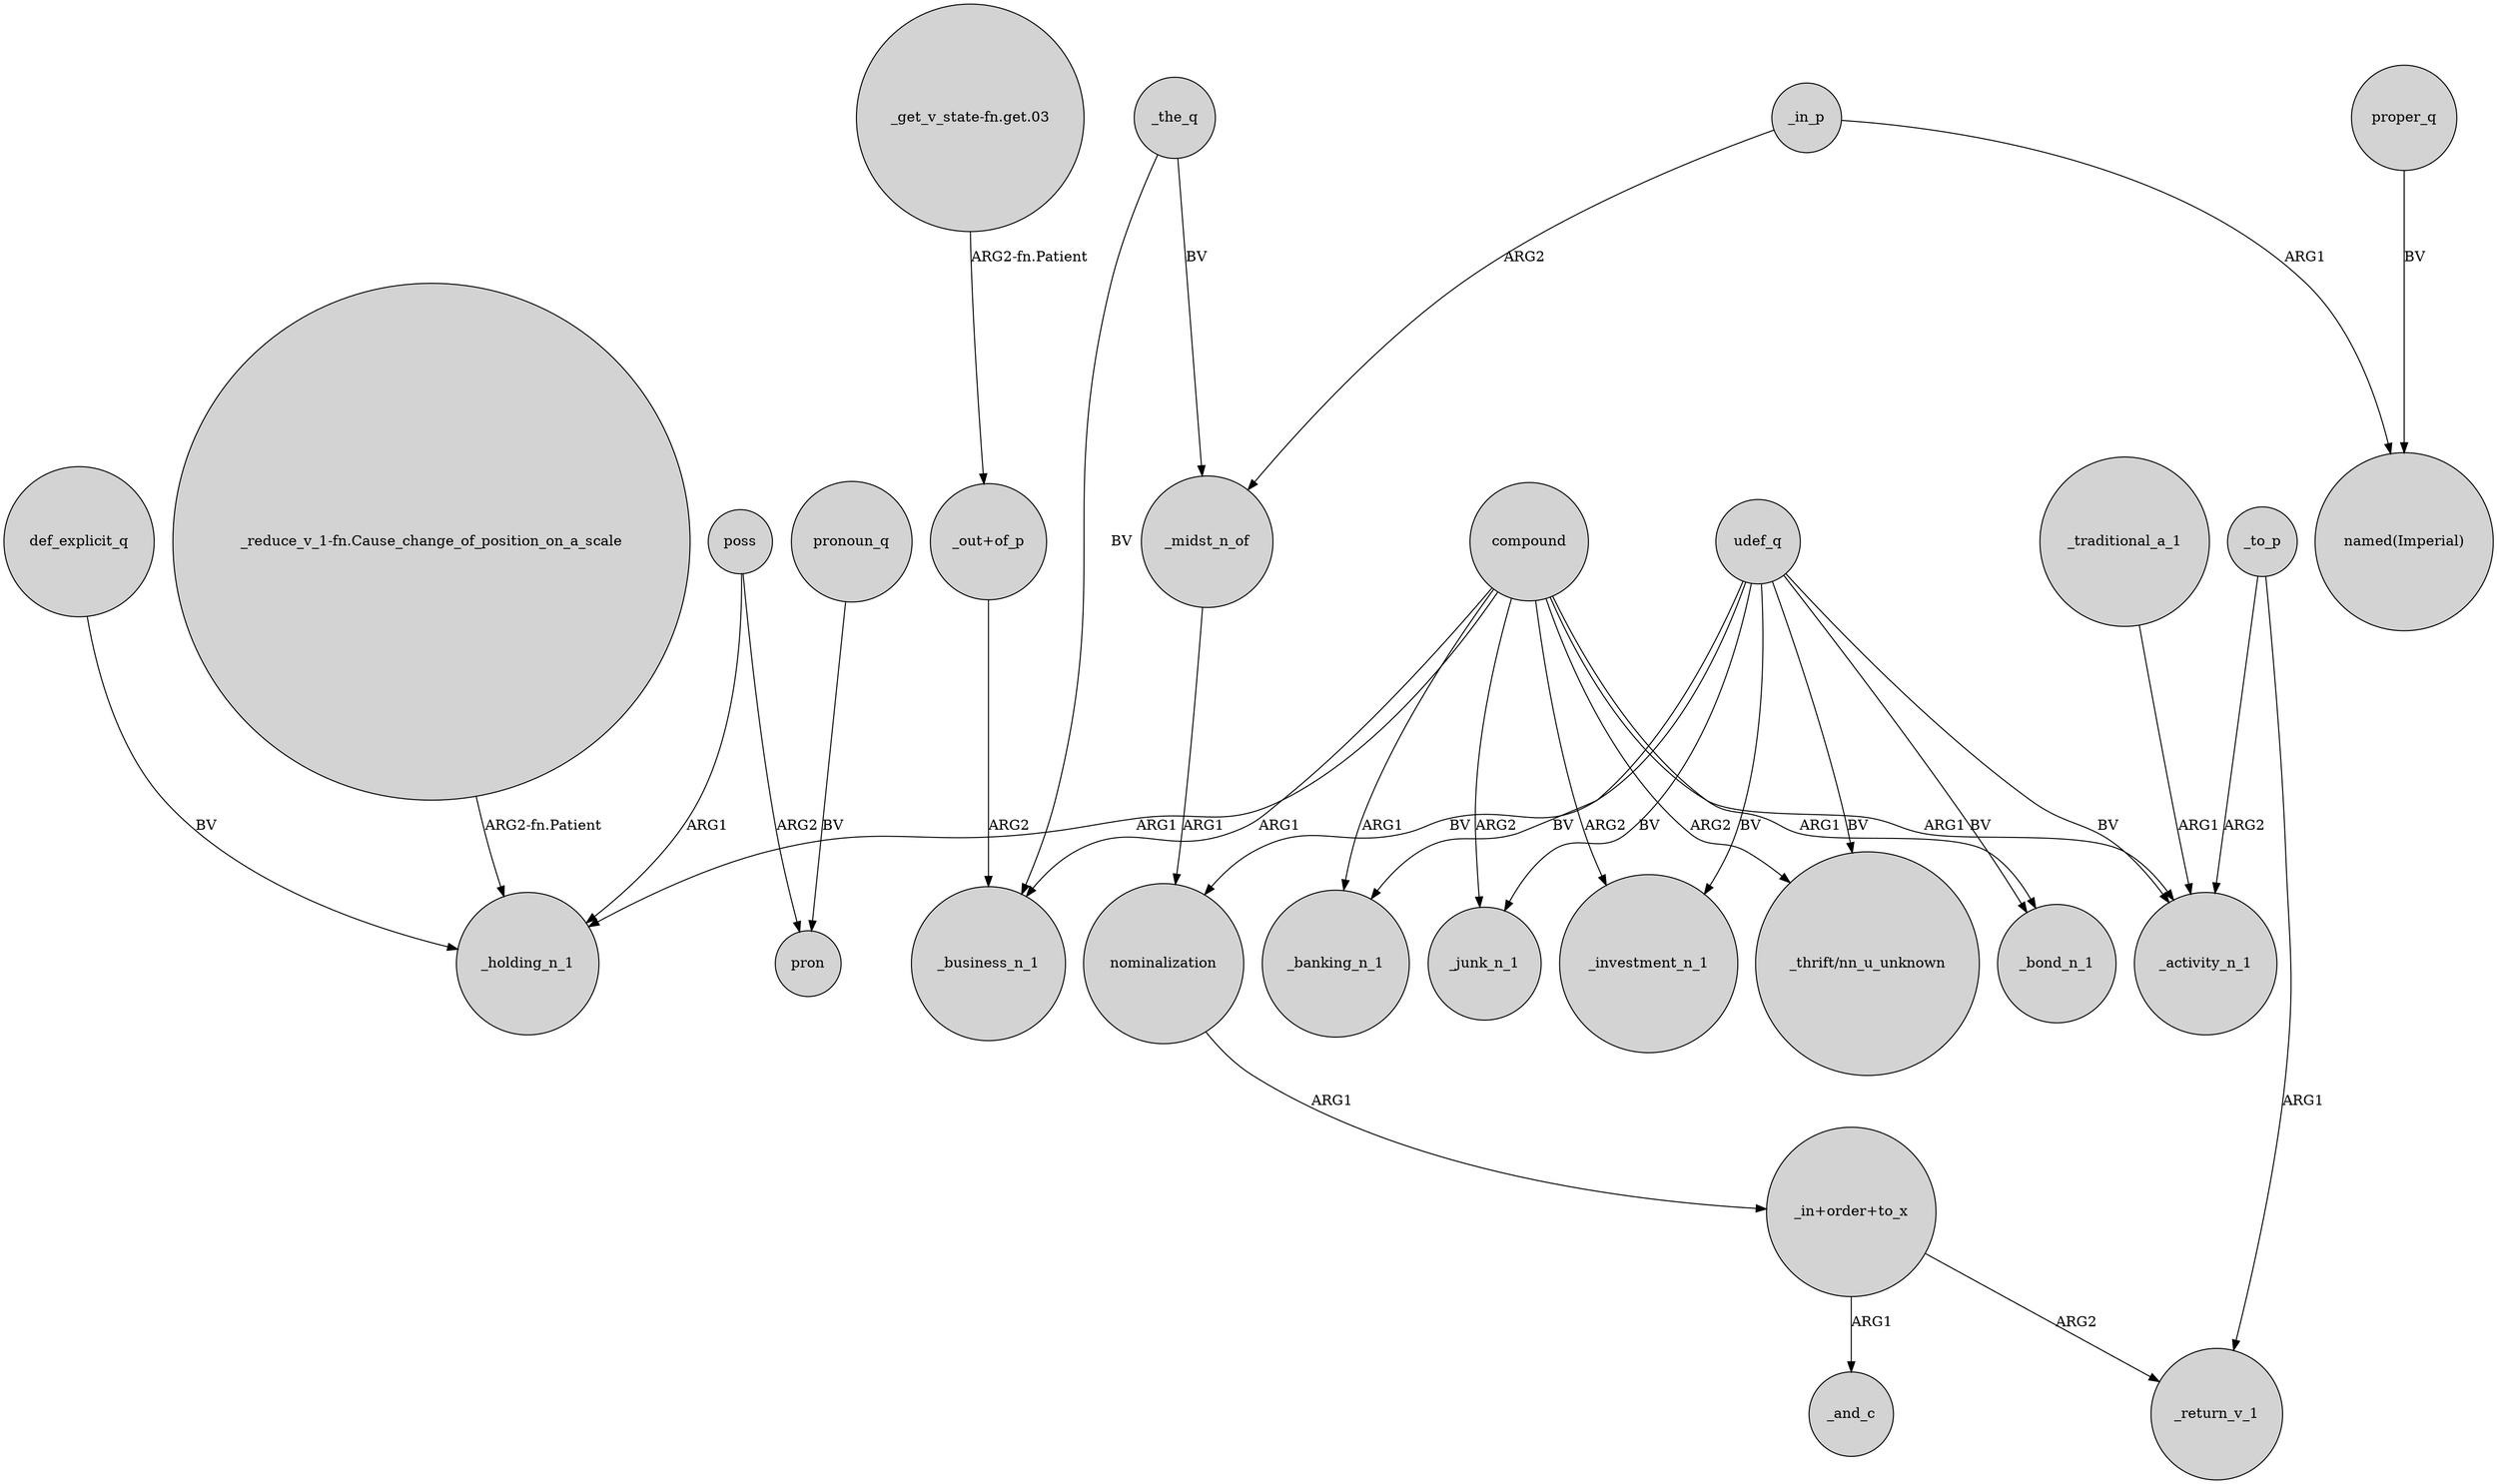 digraph {
	node [shape=circle style=filled]
	_the_q -> _business_n_1 [label=BV]
	"_get_v_state-fn.get.03" -> "_out+of_p" [label="ARG2-fn.Patient"]
	proper_q -> "named(Imperial)" [label=BV]
	"_reduce_v_1-fn.Cause_change_of_position_on_a_scale" -> _holding_n_1 [label="ARG2-fn.Patient"]
	compound -> "_thrift/nn_u_unknown" [label=ARG2]
	_to_p -> _return_v_1 [label=ARG1]
	poss -> pron [label=ARG2]
	udef_q -> _activity_n_1 [label=BV]
	compound -> _bond_n_1 [label=ARG1]
	"_out+of_p" -> _business_n_1 [label=ARG2]
	_in_p -> _midst_n_of [label=ARG2]
	compound -> _investment_n_1 [label=ARG2]
	compound -> _junk_n_1 [label=ARG2]
	_to_p -> _activity_n_1 [label=ARG2]
	compound -> _holding_n_1 [label=ARG1]
	def_explicit_q -> _holding_n_1 [label=BV]
	_the_q -> _midst_n_of [label=BV]
	"_in+order+to_x" -> _and_c [label=ARG1]
	udef_q -> _junk_n_1 [label=BV]
	pronoun_q -> pron [label=BV]
	udef_q -> _bond_n_1 [label=BV]
	nominalization -> "_in+order+to_x" [label=ARG1]
	compound -> _banking_n_1 [label=ARG1]
	compound -> _activity_n_1 [label=ARG1]
	compound -> _business_n_1 [label=ARG1]
	"_in+order+to_x" -> _return_v_1 [label=ARG2]
	udef_q -> "_thrift/nn_u_unknown" [label=BV]
	_in_p -> "named(Imperial)" [label=ARG1]
	_traditional_a_1 -> _activity_n_1 [label=ARG1]
	udef_q -> nominalization [label=BV]
	_midst_n_of -> nominalization [label=ARG1]
	poss -> _holding_n_1 [label=ARG1]
	udef_q -> _investment_n_1 [label=BV]
	udef_q -> _banking_n_1 [label=BV]
}
